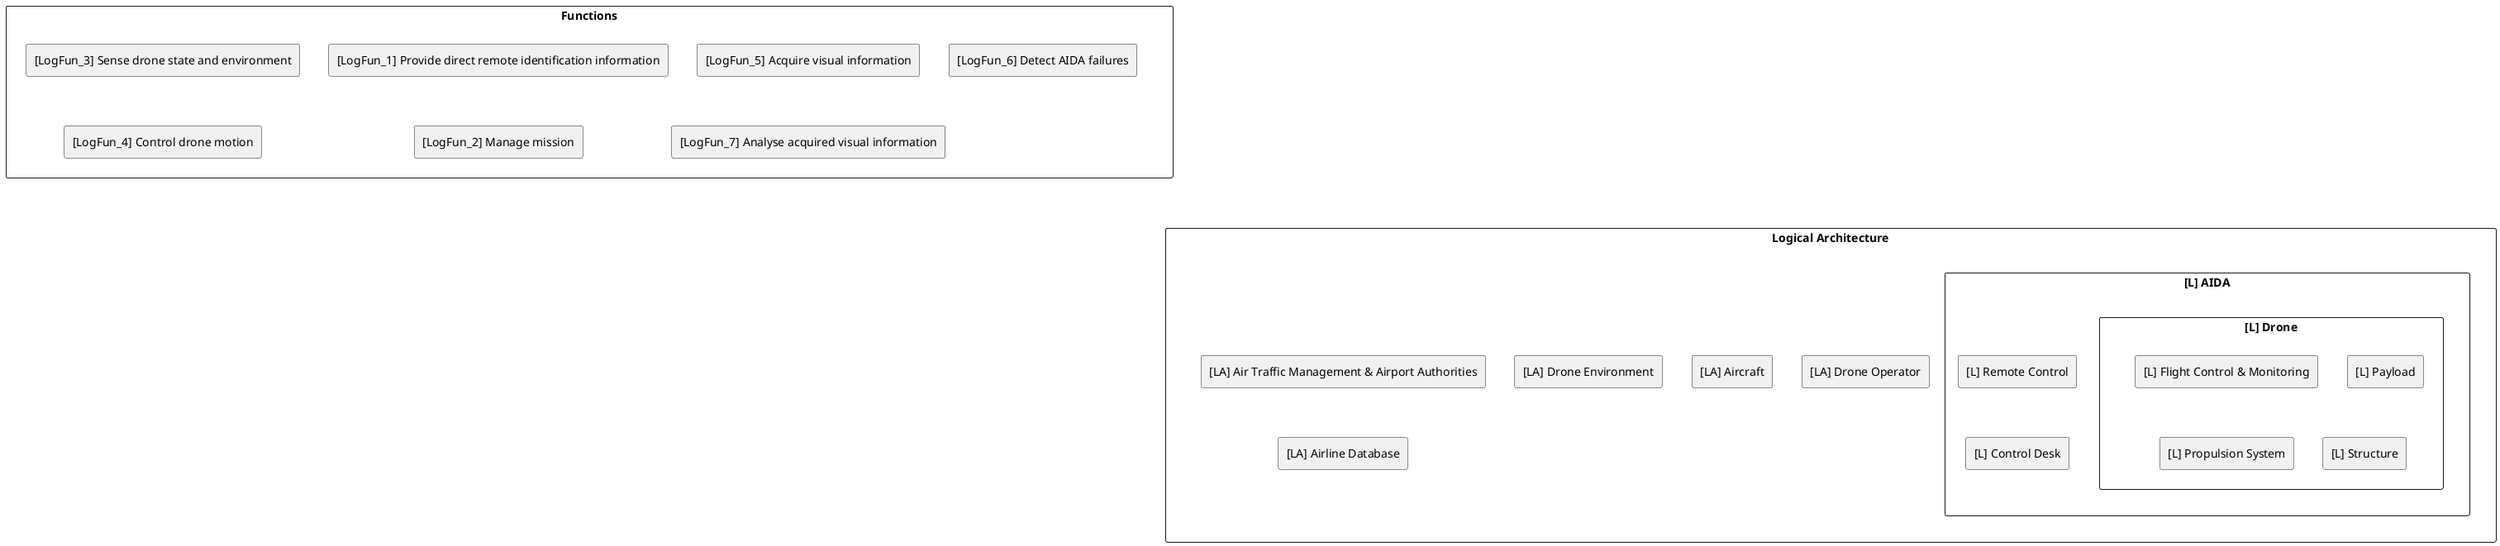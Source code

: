 @startuml
!pragma useVerticalIf on        
rectangle "Logical Architecture" {
    rectangle "[L] AIDA" {
        rectangle "[L] Drone" as Drone {
            rectangle FlightControl as "[L] Flight Control & Monitoring"
            rectangle PL as "[L] Payload"
            rectangle PS as "[L] Propulsion System"
            rectangle STR as "[L] Structure"
        }
        rectangle DESK as "[L] Control Desk"
        rectangle REMOTE as "[L] Remote Control"
    }
DESK -[hidden]u-> REMOTE
    rectangle OP as "[LA] Drone Operator"
    rectangle MGMNT as "[LA] Air Traffic Management & Airport Authorities"
    rectangle ENV as "[LA] Drone Environment"
    rectangle AC as "[LA] Aircraft"
    rectangle DTBS as "[LA] Airline Database"
}

rectangle "Functions" as Functions {
    rectangle LF1 as "[LogFun_1] Provide direct remote identification information"
    rectangle LF2 as "[LogFun_2] Manage mission"
    rectangle LF3 as "[LogFun_3] Sense drone state and environment"
    rectangle LF4 as "[LogFun_4] Control drone motion"
    rectangle LF5 as "[LogFun_5] Acquire visual information"
    rectangle LF6 as "[LogFun_6] Detect AIDA failures"
    rectangle LF7 as "[LogFun_7] Analyse acquired visual information"
}
LF1 -[hidden]d-> LF2
LF3 -[hidden]d-> LF4


"Logical Architecture" --[hidden]u--> Functions
Drone -[hidden]l-> OP
AC -[hidden]l-> Drone
@enduml